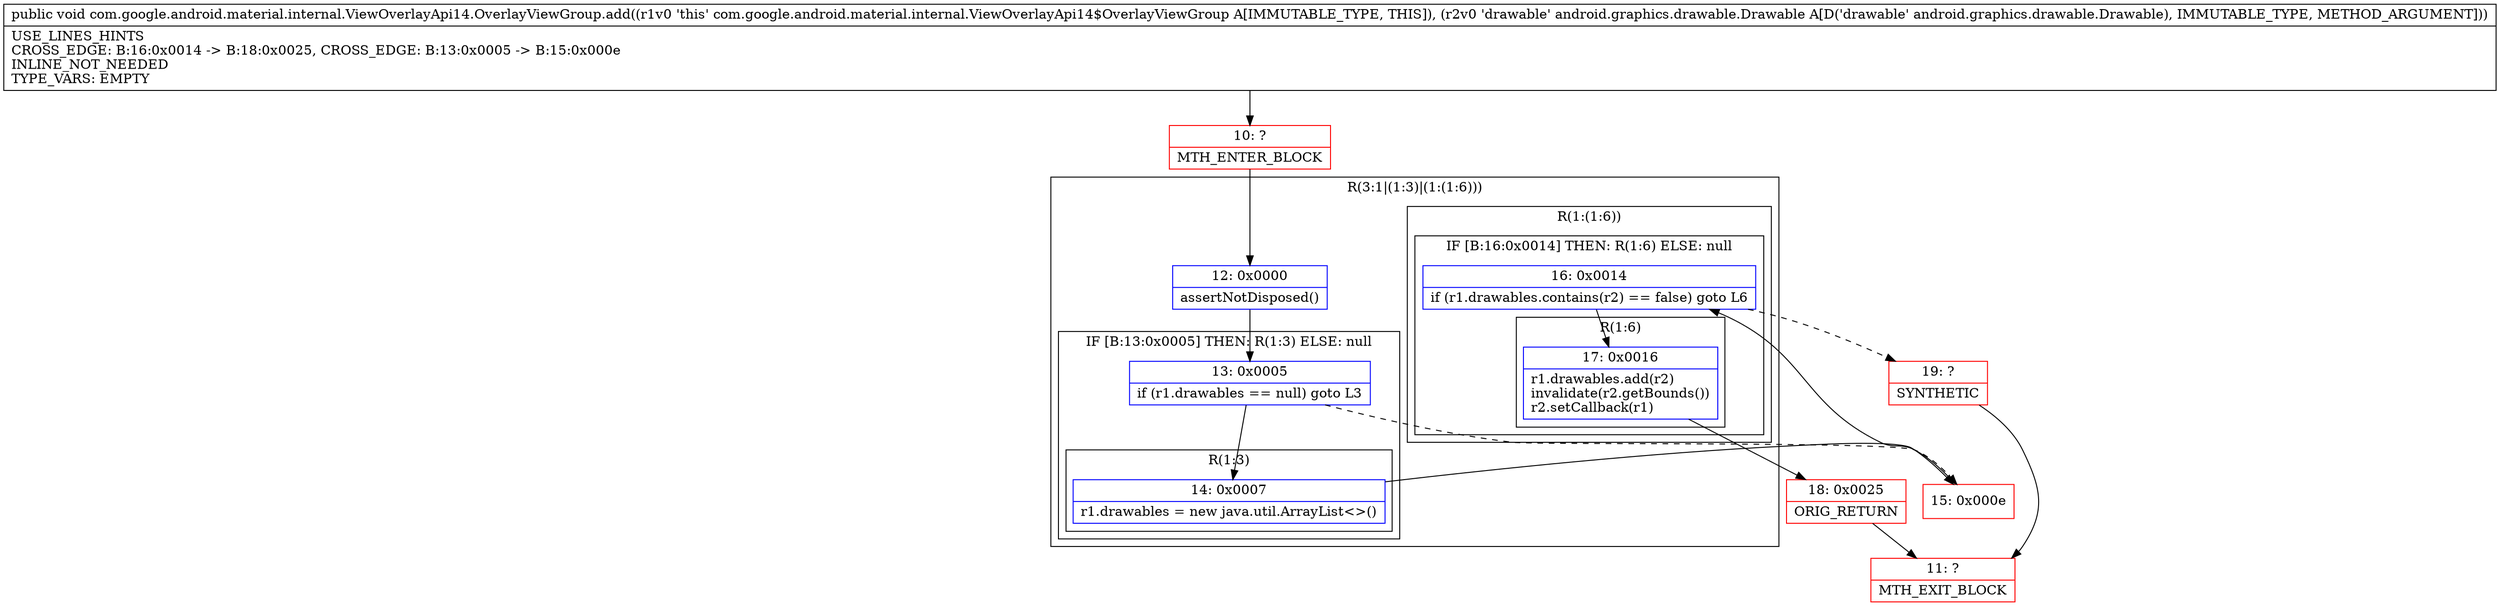 digraph "CFG forcom.google.android.material.internal.ViewOverlayApi14.OverlayViewGroup.add(Landroid\/graphics\/drawable\/Drawable;)V" {
subgraph cluster_Region_1889169335 {
label = "R(3:1|(1:3)|(1:(1:6)))";
node [shape=record,color=blue];
Node_12 [shape=record,label="{12\:\ 0x0000|assertNotDisposed()\l}"];
subgraph cluster_IfRegion_1005214908 {
label = "IF [B:13:0x0005] THEN: R(1:3) ELSE: null";
node [shape=record,color=blue];
Node_13 [shape=record,label="{13\:\ 0x0005|if (r1.drawables == null) goto L3\l}"];
subgraph cluster_Region_1934992073 {
label = "R(1:3)";
node [shape=record,color=blue];
Node_14 [shape=record,label="{14\:\ 0x0007|r1.drawables = new java.util.ArrayList\<\>()\l}"];
}
}
subgraph cluster_Region_186561619 {
label = "R(1:(1:6))";
node [shape=record,color=blue];
subgraph cluster_IfRegion_677025104 {
label = "IF [B:16:0x0014] THEN: R(1:6) ELSE: null";
node [shape=record,color=blue];
Node_16 [shape=record,label="{16\:\ 0x0014|if (r1.drawables.contains(r2) == false) goto L6\l}"];
subgraph cluster_Region_1102848859 {
label = "R(1:6)";
node [shape=record,color=blue];
Node_17 [shape=record,label="{17\:\ 0x0016|r1.drawables.add(r2)\linvalidate(r2.getBounds())\lr2.setCallback(r1)\l}"];
}
}
}
}
Node_10 [shape=record,color=red,label="{10\:\ ?|MTH_ENTER_BLOCK\l}"];
Node_15 [shape=record,color=red,label="{15\:\ 0x000e}"];
Node_18 [shape=record,color=red,label="{18\:\ 0x0025|ORIG_RETURN\l}"];
Node_11 [shape=record,color=red,label="{11\:\ ?|MTH_EXIT_BLOCK\l}"];
Node_19 [shape=record,color=red,label="{19\:\ ?|SYNTHETIC\l}"];
MethodNode[shape=record,label="{public void com.google.android.material.internal.ViewOverlayApi14.OverlayViewGroup.add((r1v0 'this' com.google.android.material.internal.ViewOverlayApi14$OverlayViewGroup A[IMMUTABLE_TYPE, THIS]), (r2v0 'drawable' android.graphics.drawable.Drawable A[D('drawable' android.graphics.drawable.Drawable), IMMUTABLE_TYPE, METHOD_ARGUMENT]))  | USE_LINES_HINTS\lCROSS_EDGE: B:16:0x0014 \-\> B:18:0x0025, CROSS_EDGE: B:13:0x0005 \-\> B:15:0x000e\lINLINE_NOT_NEEDED\lTYPE_VARS: EMPTY\l}"];
MethodNode -> Node_10;Node_12 -> Node_13;
Node_13 -> Node_14;
Node_13 -> Node_15[style=dashed];
Node_14 -> Node_15;
Node_16 -> Node_17;
Node_16 -> Node_19[style=dashed];
Node_17 -> Node_18;
Node_10 -> Node_12;
Node_15 -> Node_16;
Node_18 -> Node_11;
Node_19 -> Node_11;
}

